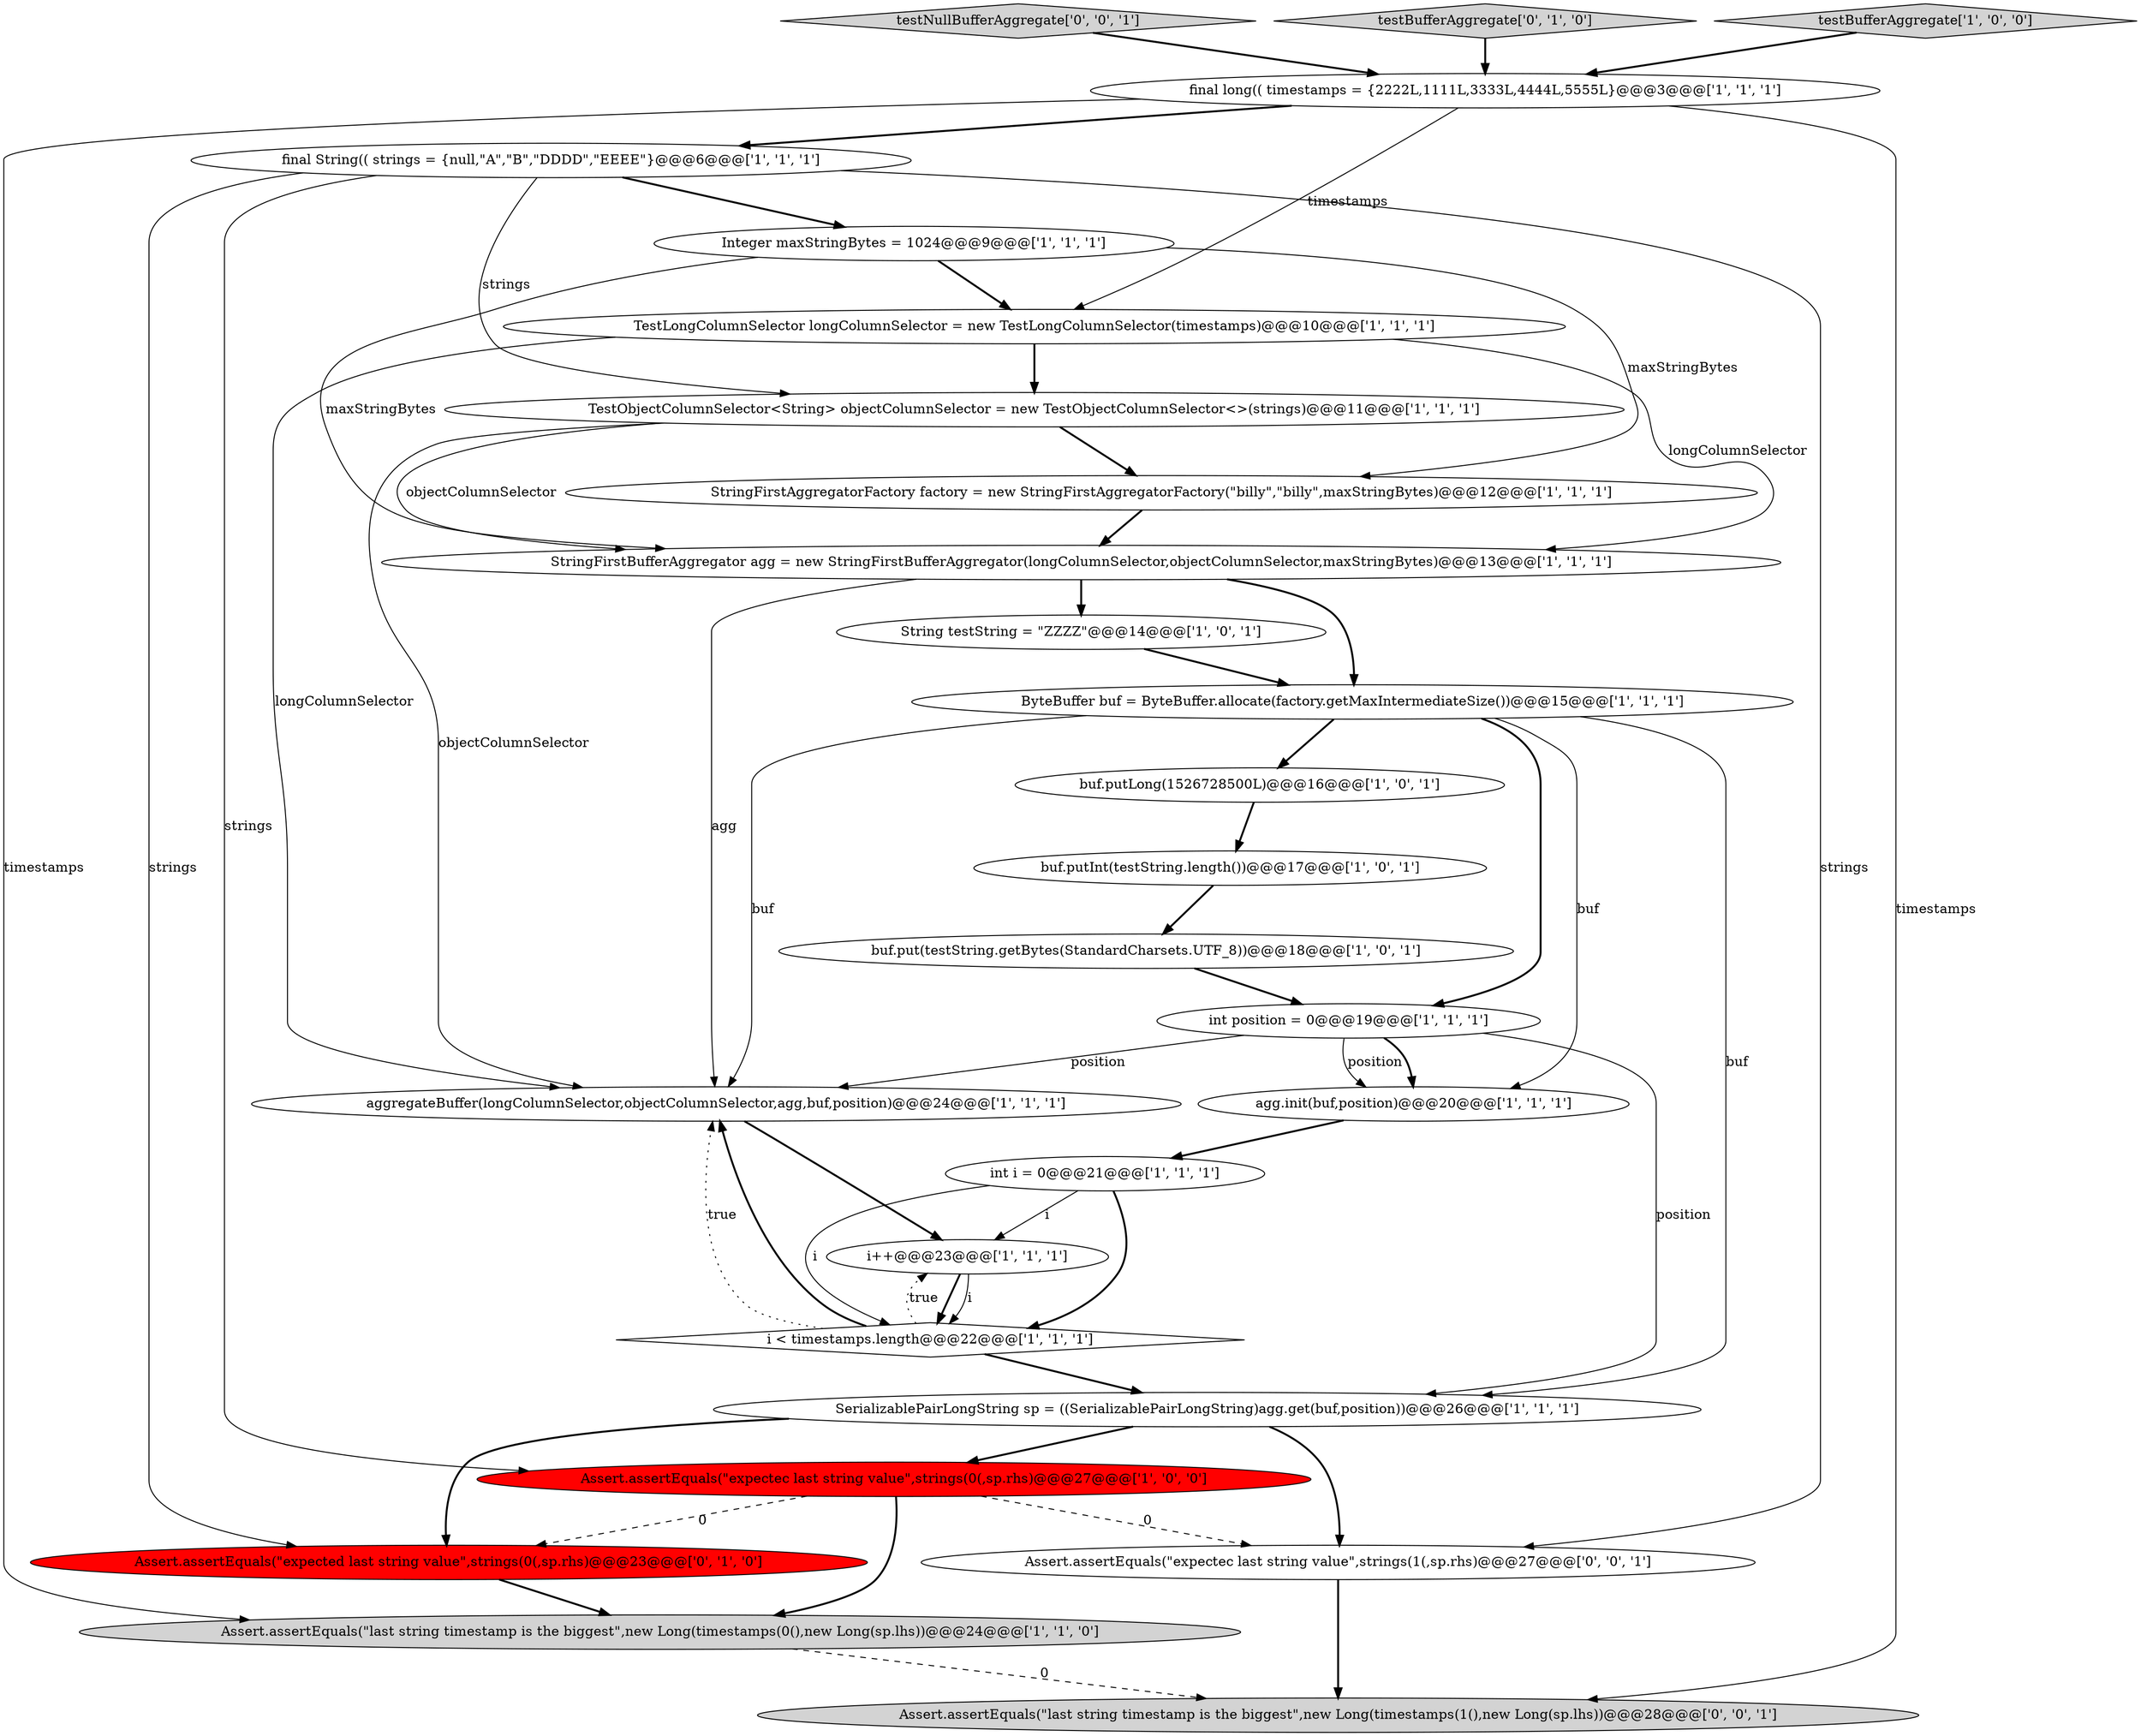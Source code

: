 digraph {
5 [style = filled, label = "final long(( timestamps = {2222L,1111L,3333L,4444L,5555L}@@@3@@@['1', '1', '1']", fillcolor = white, shape = ellipse image = "AAA0AAABBB1BBB"];
4 [style = filled, label = "SerializablePairLongString sp = ((SerializablePairLongString)agg.get(buf,position))@@@26@@@['1', '1', '1']", fillcolor = white, shape = ellipse image = "AAA0AAABBB1BBB"];
25 [style = filled, label = "testNullBufferAggregate['0', '0', '1']", fillcolor = lightgray, shape = diamond image = "AAA0AAABBB3BBB"];
24 [style = filled, label = "Assert.assertEquals(\"expectec last string value\",strings(1(,sp.rhs)@@@27@@@['0', '0', '1']", fillcolor = white, shape = ellipse image = "AAA0AAABBB3BBB"];
21 [style = filled, label = "int position = 0@@@19@@@['1', '1', '1']", fillcolor = white, shape = ellipse image = "AAA0AAABBB1BBB"];
10 [style = filled, label = "TestObjectColumnSelector<String> objectColumnSelector = new TestObjectColumnSelector<>(strings)@@@11@@@['1', '1', '1']", fillcolor = white, shape = ellipse image = "AAA0AAABBB1BBB"];
13 [style = filled, label = "agg.init(buf,position)@@@20@@@['1', '1', '1']", fillcolor = white, shape = ellipse image = "AAA0AAABBB1BBB"];
14 [style = filled, label = "buf.putInt(testString.length())@@@17@@@['1', '0', '1']", fillcolor = white, shape = ellipse image = "AAA0AAABBB1BBB"];
3 [style = filled, label = "int i = 0@@@21@@@['1', '1', '1']", fillcolor = white, shape = ellipse image = "AAA0AAABBB1BBB"];
8 [style = filled, label = "Assert.assertEquals(\"last string timestamp is the biggest\",new Long(timestamps(0(),new Long(sp.lhs))@@@24@@@['1', '1', '0']", fillcolor = lightgray, shape = ellipse image = "AAA0AAABBB1BBB"];
15 [style = filled, label = "aggregateBuffer(longColumnSelector,objectColumnSelector,agg,buf,position)@@@24@@@['1', '1', '1']", fillcolor = white, shape = ellipse image = "AAA0AAABBB1BBB"];
12 [style = filled, label = "final String(( strings = {null,\"A\",\"B\",\"DDDD\",\"EEEE\"}@@@6@@@['1', '1', '1']", fillcolor = white, shape = ellipse image = "AAA0AAABBB1BBB"];
22 [style = filled, label = "Assert.assertEquals(\"expected last string value\",strings(0(,sp.rhs)@@@23@@@['0', '1', '0']", fillcolor = red, shape = ellipse image = "AAA1AAABBB2BBB"];
23 [style = filled, label = "testBufferAggregate['0', '1', '0']", fillcolor = lightgray, shape = diamond image = "AAA0AAABBB2BBB"];
6 [style = filled, label = "ByteBuffer buf = ByteBuffer.allocate(factory.getMaxIntermediateSize())@@@15@@@['1', '1', '1']", fillcolor = white, shape = ellipse image = "AAA0AAABBB1BBB"];
18 [style = filled, label = "buf.put(testString.getBytes(StandardCharsets.UTF_8))@@@18@@@['1', '0', '1']", fillcolor = white, shape = ellipse image = "AAA0AAABBB1BBB"];
19 [style = filled, label = "i < timestamps.length@@@22@@@['1', '1', '1']", fillcolor = white, shape = diamond image = "AAA0AAABBB1BBB"];
2 [style = filled, label = "String testString = \"ZZZZ\"@@@14@@@['1', '0', '1']", fillcolor = white, shape = ellipse image = "AAA0AAABBB1BBB"];
20 [style = filled, label = "Integer maxStringBytes = 1024@@@9@@@['1', '1', '1']", fillcolor = white, shape = ellipse image = "AAA0AAABBB1BBB"];
9 [style = filled, label = "Assert.assertEquals(\"expectec last string value\",strings(0(,sp.rhs)@@@27@@@['1', '0', '0']", fillcolor = red, shape = ellipse image = "AAA1AAABBB1BBB"];
16 [style = filled, label = "testBufferAggregate['1', '0', '0']", fillcolor = lightgray, shape = diamond image = "AAA0AAABBB1BBB"];
11 [style = filled, label = "StringFirstAggregatorFactory factory = new StringFirstAggregatorFactory(\"billy\",\"billy\",maxStringBytes)@@@12@@@['1', '1', '1']", fillcolor = white, shape = ellipse image = "AAA0AAABBB1BBB"];
1 [style = filled, label = "i++@@@23@@@['1', '1', '1']", fillcolor = white, shape = ellipse image = "AAA0AAABBB1BBB"];
0 [style = filled, label = "TestLongColumnSelector longColumnSelector = new TestLongColumnSelector(timestamps)@@@10@@@['1', '1', '1']", fillcolor = white, shape = ellipse image = "AAA0AAABBB1BBB"];
26 [style = filled, label = "Assert.assertEquals(\"last string timestamp is the biggest\",new Long(timestamps(1(),new Long(sp.lhs))@@@28@@@['0', '0', '1']", fillcolor = lightgray, shape = ellipse image = "AAA0AAABBB3BBB"];
17 [style = filled, label = "StringFirstBufferAggregator agg = new StringFirstBufferAggregator(longColumnSelector,objectColumnSelector,maxStringBytes)@@@13@@@['1', '1', '1']", fillcolor = white, shape = ellipse image = "AAA0AAABBB1BBB"];
7 [style = filled, label = "buf.putLong(1526728500L)@@@16@@@['1', '0', '1']", fillcolor = white, shape = ellipse image = "AAA0AAABBB1BBB"];
4->9 [style = bold, label=""];
19->1 [style = dotted, label="true"];
4->24 [style = bold, label=""];
5->8 [style = solid, label="timestamps"];
23->5 [style = bold, label=""];
12->9 [style = solid, label="strings"];
9->24 [style = dashed, label="0"];
17->6 [style = bold, label=""];
21->13 [style = solid, label="position"];
2->6 [style = bold, label=""];
6->21 [style = bold, label=""];
3->19 [style = solid, label="i"];
20->0 [style = bold, label=""];
12->20 [style = bold, label=""];
10->17 [style = solid, label="objectColumnSelector"];
10->15 [style = solid, label="objectColumnSelector"];
17->15 [style = solid, label="agg"];
9->22 [style = dashed, label="0"];
3->1 [style = solid, label="i"];
1->19 [style = solid, label="i"];
12->24 [style = solid, label="strings"];
20->17 [style = solid, label="maxStringBytes"];
19->15 [style = dotted, label="true"];
9->8 [style = bold, label=""];
21->15 [style = solid, label="position"];
7->14 [style = bold, label=""];
12->10 [style = solid, label="strings"];
22->8 [style = bold, label=""];
6->13 [style = solid, label="buf"];
24->26 [style = bold, label=""];
0->15 [style = solid, label="longColumnSelector"];
0->10 [style = bold, label=""];
10->11 [style = bold, label=""];
17->2 [style = bold, label=""];
13->3 [style = bold, label=""];
5->12 [style = bold, label=""];
3->19 [style = bold, label=""];
21->4 [style = solid, label="position"];
5->26 [style = solid, label="timestamps"];
20->11 [style = solid, label="maxStringBytes"];
16->5 [style = bold, label=""];
11->17 [style = bold, label=""];
25->5 [style = bold, label=""];
14->18 [style = bold, label=""];
0->17 [style = solid, label="longColumnSelector"];
19->4 [style = bold, label=""];
18->21 [style = bold, label=""];
19->15 [style = bold, label=""];
6->7 [style = bold, label=""];
1->19 [style = bold, label=""];
5->0 [style = solid, label="timestamps"];
6->15 [style = solid, label="buf"];
6->4 [style = solid, label="buf"];
12->22 [style = solid, label="strings"];
4->22 [style = bold, label=""];
8->26 [style = dashed, label="0"];
21->13 [style = bold, label=""];
15->1 [style = bold, label=""];
}
